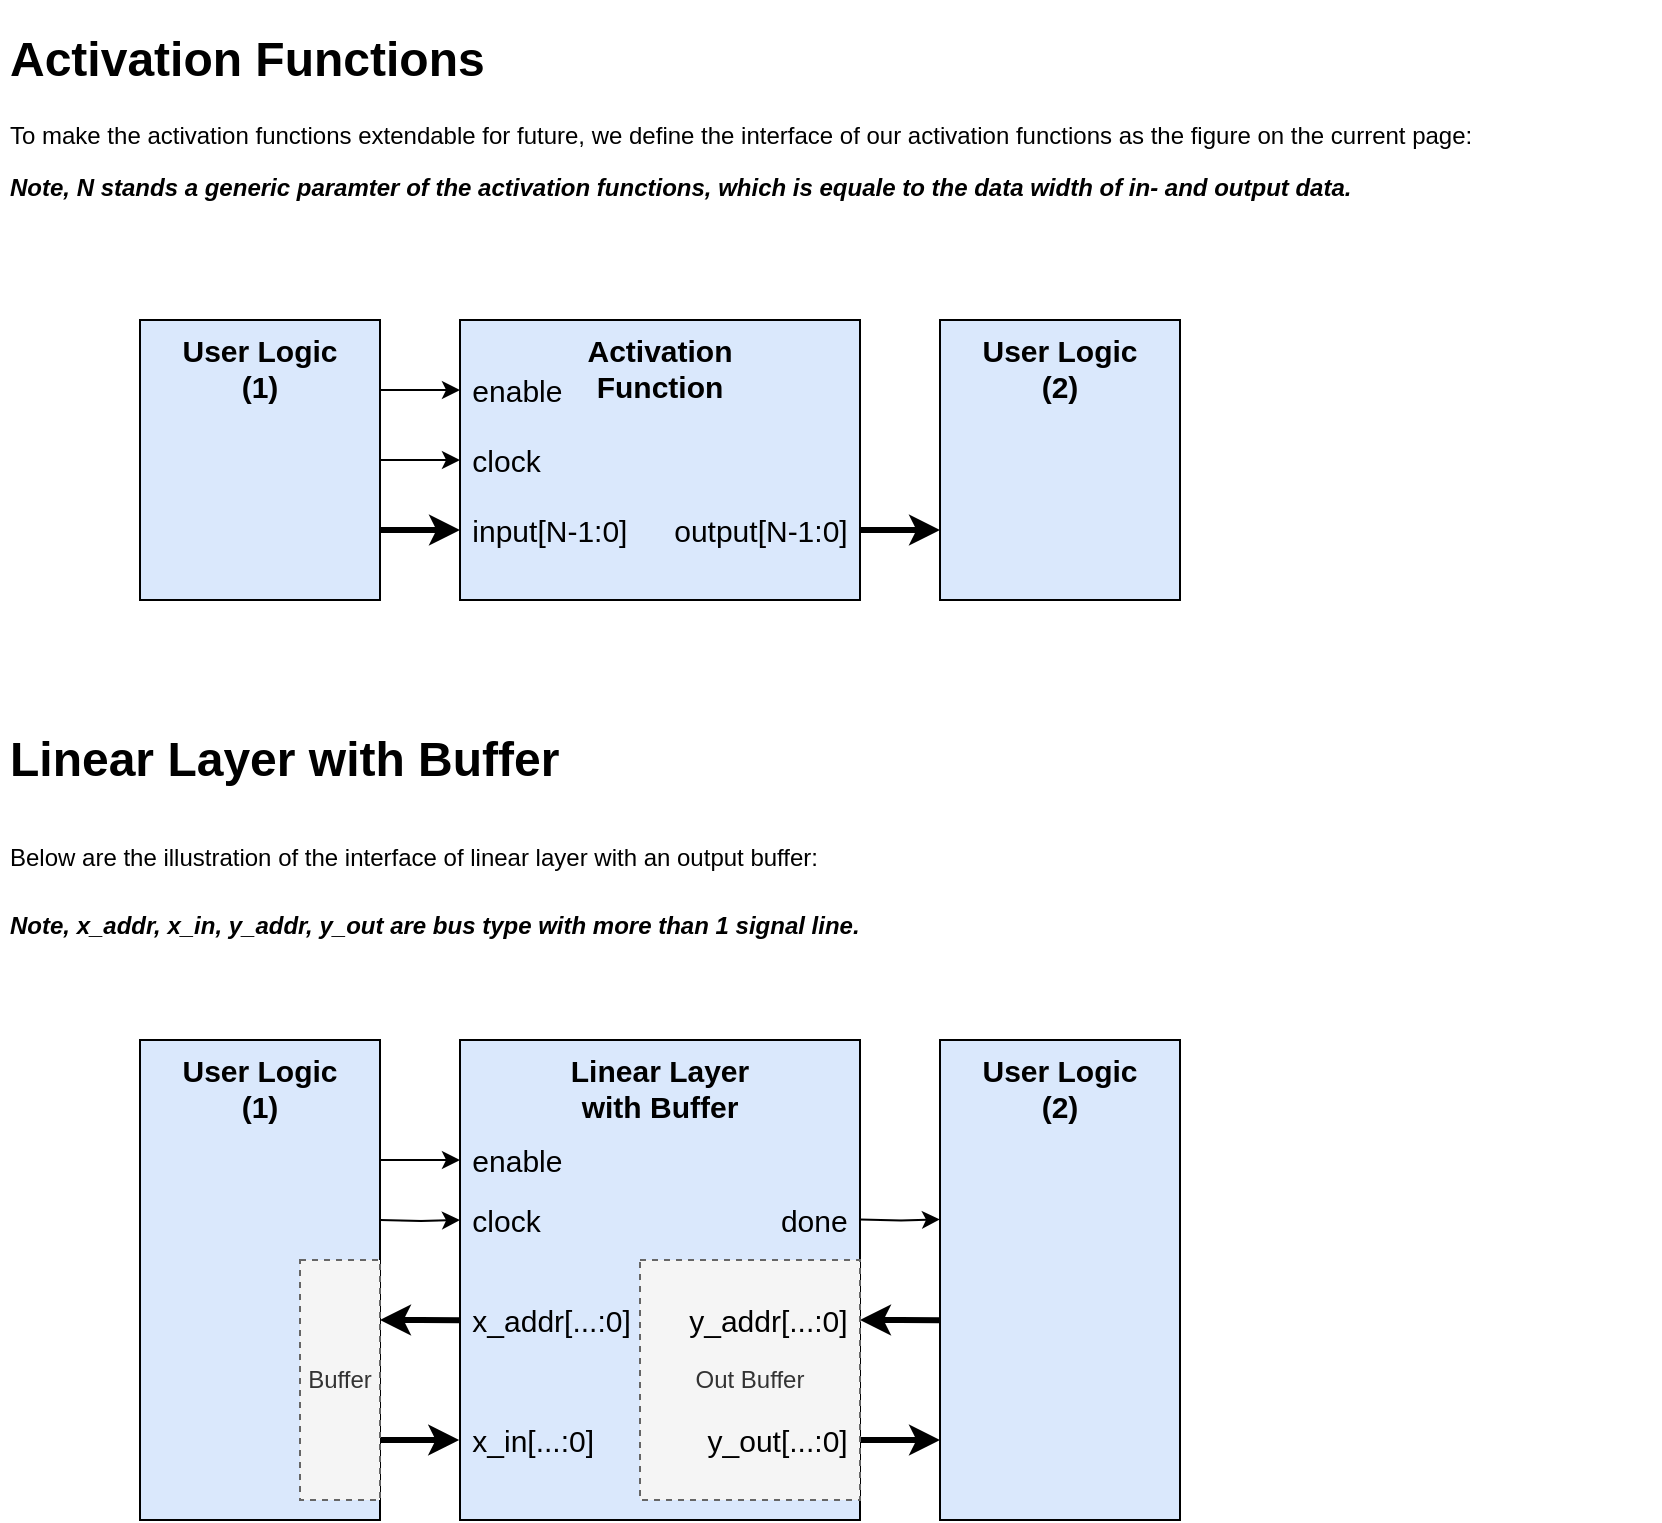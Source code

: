 <mxfile version="20.3.0" type="device"><diagram id="9Zby8Rkl78AloVPH5JNa" name="Page-1"><mxGraphModel dx="1422" dy="981" grid="1" gridSize="10" guides="1" tooltips="1" connect="1" arrows="1" fold="1" page="1" pageScale="1" pageWidth="850" pageHeight="1100" math="1" shadow="0"><root><mxCell id="0"/><mxCell id="1" parent="0"/><mxCell id="2" value="&lt;h1&gt;Activation Functions&lt;/h1&gt;&lt;p&gt;To make the activation functions extendable for future, we define the interface of our activation functions as the figure on the current page:&lt;/p&gt;&lt;p&gt;&lt;i&gt;&lt;b&gt;Note, N stands a generic paramter of the activation functions, which is equale to the data width of in- and output data.&lt;/b&gt;&lt;/i&gt;&lt;/p&gt;&lt;p&gt;&lt;br&gt;&lt;/p&gt;&lt;p&gt;&lt;br&gt;&lt;/p&gt;&lt;p&gt;&lt;br&gt;&lt;/p&gt;" style="text;html=1;strokeColor=none;fillColor=none;spacing=5;spacingTop=-20;whiteSpace=wrap;overflow=hidden;rounded=0;" parent="1" vertex="1"><mxGeometry x="10" y="10" width="830" height="110" as="geometry"/></mxCell><mxCell id="17" value="" style="group" parent="1" vertex="1" connectable="0"><mxGeometry x="80" y="160" width="520" height="140" as="geometry"/></mxCell><mxCell id="19" style="edgeStyle=orthogonalEdgeStyle;rounded=0;orthogonalLoop=1;jettySize=auto;html=1;exitX=1;exitY=0.25;exitDx=0;exitDy=0;entryX=0;entryY=0.25;entryDx=0;entryDy=0;strokeWidth=1;fontSize=15;" parent="17" source="5" target="6" edge="1"><mxGeometry relative="1" as="geometry"/></mxCell><mxCell id="5" value="User Logic&lt;br&gt;(1)" style="rounded=0;whiteSpace=wrap;html=1;verticalAlign=top;fontStyle=1;fontSize=15;fillColor=#dae8fc;strokeColor=#000000;" parent="17" vertex="1"><mxGeometry width="120" height="140" as="geometry"/></mxCell><mxCell id="6" value="Activation&lt;br&gt;Function" style="rounded=0;whiteSpace=wrap;html=1;verticalAlign=top;fontStyle=1;fontSize=15;fillColor=#dae8fc;strokeColor=#000000;" parent="17" vertex="1"><mxGeometry x="160" width="200" height="140" as="geometry"/></mxCell><mxCell id="7" style="edgeStyle=orthogonalEdgeStyle;rounded=0;orthogonalLoop=1;jettySize=auto;html=1;exitX=1;exitY=0.5;exitDx=0;exitDy=0;fontSize=15;" parent="17" source="5" target="6" edge="1"><mxGeometry relative="1" as="geometry"><Array as="points"><mxPoint x="130" y="70"/><mxPoint x="130" y="70"/></Array></mxGeometry></mxCell><mxCell id="8" style="edgeStyle=orthogonalEdgeStyle;rounded=0;orthogonalLoop=1;jettySize=auto;html=1;exitX=1;exitY=0.75;exitDx=0;exitDy=0;entryX=0;entryY=0.75;entryDx=0;entryDy=0;fontSize=15;strokeWidth=3;" parent="17" source="5" target="6" edge="1"><mxGeometry relative="1" as="geometry"/></mxCell><mxCell id="9" value="&amp;nbsp;clock" style="text;html=1;strokeColor=none;fillColor=none;align=left;verticalAlign=middle;whiteSpace=wrap;rounded=0;fontSize=15;" parent="17" vertex="1"><mxGeometry x="160" y="55" width="60" height="30" as="geometry"/></mxCell><mxCell id="10" value="&amp;nbsp;input[N-1:0]" style="text;html=1;strokeColor=none;fillColor=none;align=left;verticalAlign=middle;whiteSpace=wrap;rounded=0;fontSize=15;" parent="17" vertex="1"><mxGeometry x="160" y="90" width="90" height="30" as="geometry"/></mxCell><mxCell id="12" value="User Logic&lt;br&gt;(2)" style="rounded=0;whiteSpace=wrap;html=1;verticalAlign=top;fontStyle=1;fontSize=15;fillColor=#dae8fc;strokeColor=#000000;" parent="17" vertex="1"><mxGeometry x="400" width="120" height="140" as="geometry"/></mxCell><mxCell id="14" style="edgeStyle=orthogonalEdgeStyle;rounded=0;orthogonalLoop=1;jettySize=auto;html=1;exitX=1;exitY=0.75;exitDx=0;exitDy=0;entryX=0;entryY=0.75;entryDx=0;entryDy=0;strokeWidth=3;fontSize=15;" parent="17" source="6" target="12" edge="1"><mxGeometry relative="1" as="geometry"/></mxCell><mxCell id="15" value="output[N-1:0]&amp;nbsp;" style="text;html=1;strokeColor=none;fillColor=none;align=right;verticalAlign=middle;whiteSpace=wrap;rounded=0;fontSize=15;" parent="17" vertex="1"><mxGeometry x="250" y="90" width="110" height="30" as="geometry"/></mxCell><mxCell id="20" value="&amp;nbsp;enable" style="text;html=1;strokeColor=none;fillColor=none;align=left;verticalAlign=middle;whiteSpace=wrap;rounded=0;fontSize=15;" parent="17" vertex="1"><mxGeometry x="160" y="20" width="60" height="30" as="geometry"/></mxCell><mxCell id="tZL3DPw58vxdiIZNnrEb-48" value="" style="group" parent="1" vertex="1" connectable="0"><mxGeometry x="80" y="520" width="520" height="240" as="geometry"/></mxCell><mxCell id="tZL3DPw58vxdiIZNnrEb-22" value="User Logic&lt;br&gt;(1)" style="rounded=0;whiteSpace=wrap;html=1;verticalAlign=top;fontStyle=1;fontSize=15;fillColor=#dae8fc;strokeColor=#000000;" parent="tZL3DPw58vxdiIZNnrEb-48" vertex="1"><mxGeometry width="120" height="240" as="geometry"/></mxCell><mxCell id="tZL3DPw58vxdiIZNnrEb-23" value="Linear Layer&lt;br&gt;with Buffer" style="rounded=0;whiteSpace=wrap;html=1;verticalAlign=top;fontStyle=1;fontSize=15;fillColor=#dae8fc;strokeColor=#000000;" parent="tZL3DPw58vxdiIZNnrEb-48" vertex="1"><mxGeometry x="160" width="200" height="240" as="geometry"/></mxCell><mxCell id="tZL3DPw58vxdiIZNnrEb-33" style="edgeStyle=orthogonalEdgeStyle;rounded=0;orthogonalLoop=1;jettySize=auto;html=1;exitX=1;exitY=0.25;exitDx=0;exitDy=0;entryX=0;entryY=0.25;entryDx=0;entryDy=0;" parent="tZL3DPw58vxdiIZNnrEb-48" source="tZL3DPw58vxdiIZNnrEb-22" target="tZL3DPw58vxdiIZNnrEb-23" edge="1"><mxGeometry relative="1" as="geometry"/></mxCell><mxCell id="tZL3DPw58vxdiIZNnrEb-26" value="&amp;nbsp;clock" style="text;html=1;strokeColor=none;fillColor=none;align=left;verticalAlign=middle;whiteSpace=wrap;rounded=0;fontSize=15;" parent="tZL3DPw58vxdiIZNnrEb-48" vertex="1"><mxGeometry x="160" y="80" width="60" height="20" as="geometry"/></mxCell><mxCell id="tZL3DPw58vxdiIZNnrEb-28" value="User Logic&lt;br&gt;(2)" style="rounded=0;whiteSpace=wrap;html=1;verticalAlign=top;fontStyle=1;fontSize=15;fillColor=#dae8fc;strokeColor=#000000;" parent="tZL3DPw58vxdiIZNnrEb-48" vertex="1"><mxGeometry x="400" width="120" height="240" as="geometry"/></mxCell><mxCell id="tZL3DPw58vxdiIZNnrEb-31" value="&amp;nbsp;enable" style="text;html=1;strokeColor=none;fillColor=none;align=left;verticalAlign=middle;whiteSpace=wrap;rounded=0;fontSize=15;" parent="tZL3DPw58vxdiIZNnrEb-48" vertex="1"><mxGeometry x="160" y="50" width="60" height="20" as="geometry"/></mxCell><mxCell id="tZL3DPw58vxdiIZNnrEb-36" style="edgeStyle=orthogonalEdgeStyle;rounded=0;orthogonalLoop=1;jettySize=auto;html=1;exitX=1;exitY=0.25;exitDx=0;exitDy=0;entryX=0;entryY=0.584;entryDx=0;entryDy=0;entryPerimeter=0;startArrow=classic;startFill=1;endArrow=none;endFill=0;strokeWidth=3;" parent="tZL3DPw58vxdiIZNnrEb-48" source="tZL3DPw58vxdiIZNnrEb-32" target="tZL3DPw58vxdiIZNnrEb-23" edge="1"><mxGeometry relative="1" as="geometry"/></mxCell><mxCell id="tZL3DPw58vxdiIZNnrEb-37" style="edgeStyle=orthogonalEdgeStyle;rounded=0;orthogonalLoop=1;jettySize=auto;html=1;exitX=1;exitY=0.75;exitDx=0;exitDy=0;entryX=-0.002;entryY=0.836;entryDx=0;entryDy=0;entryPerimeter=0;strokeWidth=3;" parent="tZL3DPw58vxdiIZNnrEb-48" source="tZL3DPw58vxdiIZNnrEb-32" target="tZL3DPw58vxdiIZNnrEb-23" edge="1"><mxGeometry relative="1" as="geometry"/></mxCell><mxCell id="tZL3DPw58vxdiIZNnrEb-32" value="Buffer" style="rounded=0;whiteSpace=wrap;html=1;dashed=1;fillColor=#f5f5f5;fontColor=#333333;strokeColor=#666666;" parent="tZL3DPw58vxdiIZNnrEb-48" vertex="1"><mxGeometry x="80" y="110" width="40" height="120" as="geometry"/></mxCell><mxCell id="tZL3DPw58vxdiIZNnrEb-34" style="edgeStyle=orthogonalEdgeStyle;rounded=0;orthogonalLoop=1;jettySize=auto;html=1;exitX=1;exitY=0.25;exitDx=0;exitDy=0;entryX=0;entryY=0.25;entryDx=0;entryDy=0;" parent="tZL3DPw58vxdiIZNnrEb-48" edge="1"><mxGeometry relative="1" as="geometry"><mxPoint x="120" y="90" as="sourcePoint"/><mxPoint x="160" y="90" as="targetPoint"/></mxGeometry></mxCell><mxCell id="tZL3DPw58vxdiIZNnrEb-38" value="&amp;nbsp;x_addr[...:0]" style="text;html=1;strokeColor=none;fillColor=none;align=left;verticalAlign=middle;whiteSpace=wrap;rounded=0;fontSize=15;" parent="tZL3DPw58vxdiIZNnrEb-48" vertex="1"><mxGeometry x="160" y="130" width="90" height="20" as="geometry"/></mxCell><mxCell id="tZL3DPw58vxdiIZNnrEb-39" value="&amp;nbsp;x_in[...:0]" style="text;html=1;strokeColor=none;fillColor=none;align=left;verticalAlign=middle;whiteSpace=wrap;rounded=0;fontSize=15;" parent="tZL3DPw58vxdiIZNnrEb-48" vertex="1"><mxGeometry x="160" y="190" width="90" height="20" as="geometry"/></mxCell><mxCell id="tZL3DPw58vxdiIZNnrEb-43" style="edgeStyle=orthogonalEdgeStyle;rounded=0;orthogonalLoop=1;jettySize=auto;html=1;exitX=1;exitY=0.25;exitDx=0;exitDy=0;entryX=0;entryY=0.584;entryDx=0;entryDy=0;entryPerimeter=0;strokeWidth=3;startArrow=classic;startFill=1;endArrow=none;endFill=0;" parent="tZL3DPw58vxdiIZNnrEb-48" source="tZL3DPw58vxdiIZNnrEb-42" target="tZL3DPw58vxdiIZNnrEb-28" edge="1"><mxGeometry relative="1" as="geometry"/></mxCell><mxCell id="tZL3DPw58vxdiIZNnrEb-44" style="edgeStyle=orthogonalEdgeStyle;rounded=0;orthogonalLoop=1;jettySize=auto;html=1;exitX=1;exitY=0.75;exitDx=0;exitDy=0;entryX=0;entryY=0.5;entryDx=0;entryDy=0;strokeWidth=3;startArrow=none;startFill=0;endArrow=classic;endFill=1;" parent="tZL3DPw58vxdiIZNnrEb-48" source="tZL3DPw58vxdiIZNnrEb-42" edge="1"><mxGeometry relative="1" as="geometry"><mxPoint x="400" y="200" as="targetPoint"/></mxGeometry></mxCell><mxCell id="tZL3DPw58vxdiIZNnrEb-42" value="Out Buffer" style="rounded=0;whiteSpace=wrap;html=1;align=center;verticalAlign=middle;dashed=1;fillColor=#f5f5f5;fontColor=#333333;strokeColor=#666666;" parent="tZL3DPw58vxdiIZNnrEb-48" vertex="1"><mxGeometry x="250" y="110" width="110" height="120" as="geometry"/></mxCell><mxCell id="tZL3DPw58vxdiIZNnrEb-40" value="y_addr[...:0]&amp;nbsp;" style="text;html=1;strokeColor=none;fillColor=none;align=right;verticalAlign=middle;whiteSpace=wrap;rounded=0;fontSize=15;" parent="tZL3DPw58vxdiIZNnrEb-48" vertex="1"><mxGeometry x="270" y="130" width="90" height="20" as="geometry"/></mxCell><mxCell id="tZL3DPw58vxdiIZNnrEb-45" value="y_out[...:0]&amp;nbsp;" style="text;html=1;strokeColor=none;fillColor=none;align=right;verticalAlign=middle;whiteSpace=wrap;rounded=0;fontSize=15;" parent="tZL3DPw58vxdiIZNnrEb-48" vertex="1"><mxGeometry x="270" y="190" width="90" height="20" as="geometry"/></mxCell><mxCell id="tZL3DPw58vxdiIZNnrEb-46" style="edgeStyle=orthogonalEdgeStyle;rounded=0;orthogonalLoop=1;jettySize=auto;html=1;exitX=1;exitY=0.25;exitDx=0;exitDy=0;entryX=0;entryY=0.25;entryDx=0;entryDy=0;" parent="tZL3DPw58vxdiIZNnrEb-48" edge="1"><mxGeometry relative="1" as="geometry"><mxPoint x="360" y="89.71" as="sourcePoint"/><mxPoint x="400" y="89.71" as="targetPoint"/></mxGeometry></mxCell><mxCell id="tZL3DPw58vxdiIZNnrEb-47" value="done&amp;nbsp;" style="text;html=1;strokeColor=none;fillColor=none;align=right;verticalAlign=middle;whiteSpace=wrap;rounded=0;fontSize=15;" parent="tZL3DPw58vxdiIZNnrEb-48" vertex="1"><mxGeometry x="270" y="80" width="90" height="20" as="geometry"/></mxCell><mxCell id="M6WM4peUqKjipmBl37Rd-20" value="&lt;h1&gt;Linear Layer with Buffer&lt;/h1&gt;&lt;h1&gt;&lt;span style=&quot;background-color: initial; font-size: 12px; font-weight: normal;&quot;&gt;Below are the illustration of the interface of linear layer with an output buffer:&lt;/span&gt;&lt;br&gt;&lt;/h1&gt;&lt;p&gt;&lt;i&gt;&lt;b&gt;Note, x_addr, x_in, y_addr, y_out are bus type with more than 1 signal line.&lt;/b&gt;&lt;/i&gt;&lt;/p&gt;&lt;p&gt;&lt;br&gt;&lt;/p&gt;&lt;p&gt;&lt;br&gt;&lt;/p&gt;&lt;p&gt;&lt;br&gt;&lt;/p&gt;" style="text;html=1;strokeColor=none;fillColor=none;spacing=5;spacingTop=-20;whiteSpace=wrap;overflow=hidden;rounded=0;" vertex="1" parent="1"><mxGeometry x="10" y="360" width="830" height="110" as="geometry"/></mxCell></root></mxGraphModel></diagram></mxfile>
